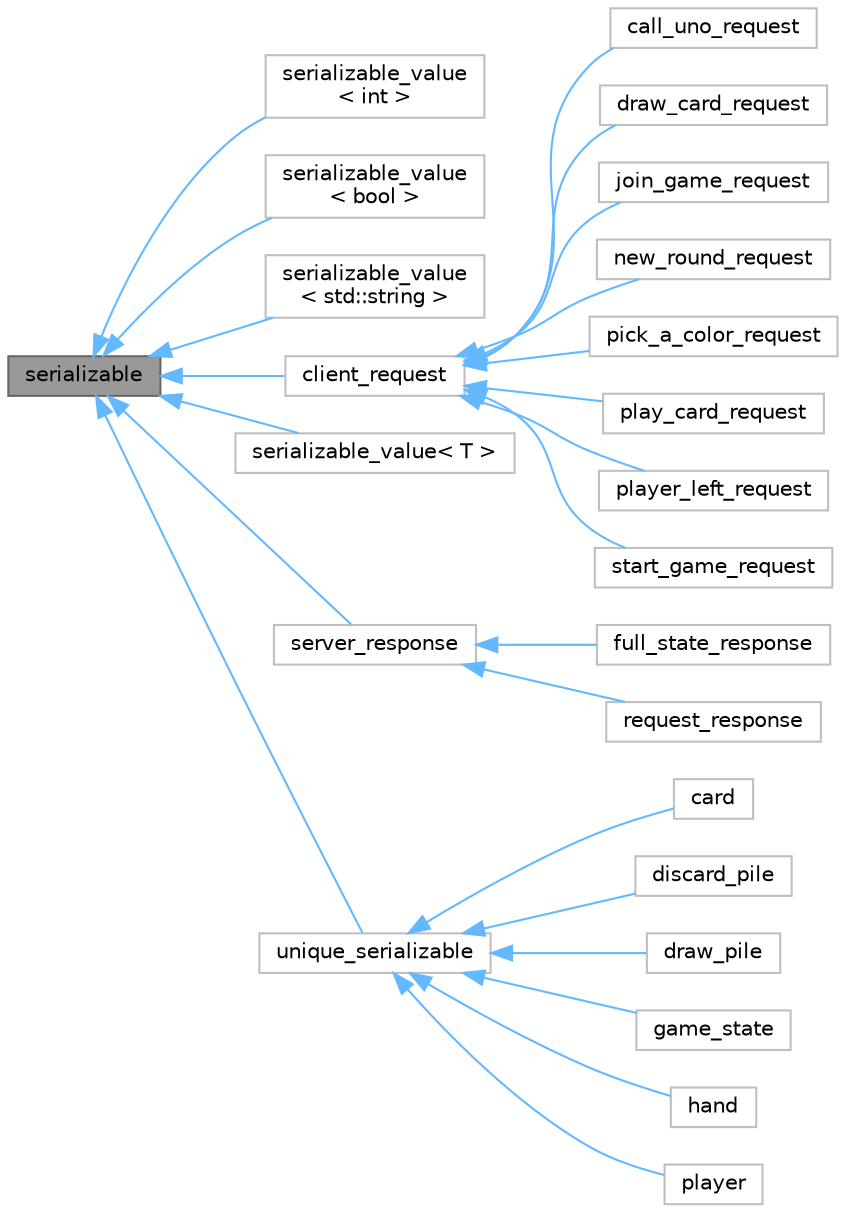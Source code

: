 digraph "serializable"
{
 // LATEX_PDF_SIZE
  bgcolor="transparent";
  edge [fontname=Helvetica,fontsize=10,labelfontname=Helvetica,labelfontsize=10];
  node [fontname=Helvetica,fontsize=10,shape=box,height=0.2,width=0.4];
  rankdir="LR";
  Node1 [id="Node000001",label="serializable",height=0.2,width=0.4,color="gray40", fillcolor="grey60", style="filled", fontcolor="black",tooltip=" "];
  Node1 -> Node2 [id="edge1_Node000001_Node000002",dir="back",color="steelblue1",style="solid",tooltip=" "];
  Node2 [id="Node000002",label="serializable_value\l\< int \>",height=0.2,width=0.4,color="grey75", fillcolor="white", style="filled",URL="$classserializable__value.html",tooltip=" "];
  Node1 -> Node3 [id="edge2_Node000001_Node000003",dir="back",color="steelblue1",style="solid",tooltip=" "];
  Node3 [id="Node000003",label="serializable_value\l\< bool \>",height=0.2,width=0.4,color="grey75", fillcolor="white", style="filled",URL="$classserializable__value.html",tooltip=" "];
  Node1 -> Node4 [id="edge3_Node000001_Node000004",dir="back",color="steelblue1",style="solid",tooltip=" "];
  Node4 [id="Node000004",label="serializable_value\l\< std::string \>",height=0.2,width=0.4,color="grey75", fillcolor="white", style="filled",URL="$classserializable__value.html",tooltip=" "];
  Node1 -> Node5 [id="edge4_Node000001_Node000005",dir="back",color="steelblue1",style="solid",tooltip=" "];
  Node5 [id="Node000005",label="client_request",height=0.2,width=0.4,color="grey75", fillcolor="white", style="filled",URL="$classclient__request.html",tooltip=" "];
  Node5 -> Node6 [id="edge5_Node000005_Node000006",dir="back",color="steelblue1",style="solid",tooltip=" "];
  Node6 [id="Node000006",label="call_uno_request",height=0.2,width=0.4,color="grey75", fillcolor="white", style="filled",URL="$classcall__uno__request.html",tooltip=" "];
  Node5 -> Node7 [id="edge6_Node000005_Node000007",dir="back",color="steelblue1",style="solid",tooltip=" "];
  Node7 [id="Node000007",label="draw_card_request",height=0.2,width=0.4,color="grey75", fillcolor="white", style="filled",URL="$classdraw__card__request.html",tooltip=" "];
  Node5 -> Node8 [id="edge7_Node000005_Node000008",dir="back",color="steelblue1",style="solid",tooltip=" "];
  Node8 [id="Node000008",label="join_game_request",height=0.2,width=0.4,color="grey75", fillcolor="white", style="filled",URL="$classjoin__game__request.html",tooltip=" "];
  Node5 -> Node9 [id="edge8_Node000005_Node000009",dir="back",color="steelblue1",style="solid",tooltip=" "];
  Node9 [id="Node000009",label="new_round_request",height=0.2,width=0.4,color="grey75", fillcolor="white", style="filled",URL="$classnew__round__request.html",tooltip=" "];
  Node5 -> Node10 [id="edge9_Node000005_Node000010",dir="back",color="steelblue1",style="solid",tooltip=" "];
  Node10 [id="Node000010",label="pick_a_color_request",height=0.2,width=0.4,color="grey75", fillcolor="white", style="filled",URL="$classpick__a__color__request.html",tooltip=" "];
  Node5 -> Node11 [id="edge10_Node000005_Node000011",dir="back",color="steelblue1",style="solid",tooltip=" "];
  Node11 [id="Node000011",label="play_card_request",height=0.2,width=0.4,color="grey75", fillcolor="white", style="filled",URL="$classplay__card__request.html",tooltip=" "];
  Node5 -> Node12 [id="edge11_Node000005_Node000012",dir="back",color="steelblue1",style="solid",tooltip=" "];
  Node12 [id="Node000012",label="player_left_request",height=0.2,width=0.4,color="grey75", fillcolor="white", style="filled",URL="$classplayer__left__request.html",tooltip=" "];
  Node5 -> Node13 [id="edge12_Node000005_Node000013",dir="back",color="steelblue1",style="solid",tooltip=" "];
  Node13 [id="Node000013",label="start_game_request",height=0.2,width=0.4,color="grey75", fillcolor="white", style="filled",URL="$classstart__game__request.html",tooltip=" "];
  Node1 -> Node14 [id="edge13_Node000001_Node000014",dir="back",color="steelblue1",style="solid",tooltip=" "];
  Node14 [id="Node000014",label="serializable_value\< T \>",height=0.2,width=0.4,color="grey75", fillcolor="white", style="filled",URL="$classserializable__value.html",tooltip=" "];
  Node1 -> Node15 [id="edge14_Node000001_Node000015",dir="back",color="steelblue1",style="solid",tooltip=" "];
  Node15 [id="Node000015",label="server_response",height=0.2,width=0.4,color="grey75", fillcolor="white", style="filled",URL="$classserver__response.html",tooltip=" "];
  Node15 -> Node16 [id="edge15_Node000015_Node000016",dir="back",color="steelblue1",style="solid",tooltip=" "];
  Node16 [id="Node000016",label="full_state_response",height=0.2,width=0.4,color="grey75", fillcolor="white", style="filled",URL="$classfull__state__response.html",tooltip=" "];
  Node15 -> Node17 [id="edge16_Node000015_Node000017",dir="back",color="steelblue1",style="solid",tooltip=" "];
  Node17 [id="Node000017",label="request_response",height=0.2,width=0.4,color="grey75", fillcolor="white", style="filled",URL="$classrequest__response.html",tooltip=" "];
  Node1 -> Node18 [id="edge17_Node000001_Node000018",dir="back",color="steelblue1",style="solid",tooltip=" "];
  Node18 [id="Node000018",label="unique_serializable",height=0.2,width=0.4,color="grey75", fillcolor="white", style="filled",URL="$classunique__serializable.html",tooltip=" "];
  Node18 -> Node19 [id="edge18_Node000018_Node000019",dir="back",color="steelblue1",style="solid",tooltip=" "];
  Node19 [id="Node000019",label="card",height=0.2,width=0.4,color="grey75", fillcolor="white", style="filled",URL="$classcard.html",tooltip=" "];
  Node18 -> Node20 [id="edge19_Node000018_Node000020",dir="back",color="steelblue1",style="solid",tooltip=" "];
  Node20 [id="Node000020",label="discard_pile",height=0.2,width=0.4,color="grey75", fillcolor="white", style="filled",URL="$classdiscard__pile.html",tooltip=" "];
  Node18 -> Node21 [id="edge20_Node000018_Node000021",dir="back",color="steelblue1",style="solid",tooltip=" "];
  Node21 [id="Node000021",label="draw_pile",height=0.2,width=0.4,color="grey75", fillcolor="white", style="filled",URL="$classdraw__pile.html",tooltip=" "];
  Node18 -> Node22 [id="edge21_Node000018_Node000022",dir="back",color="steelblue1",style="solid",tooltip=" "];
  Node22 [id="Node000022",label="game_state",height=0.2,width=0.4,color="grey75", fillcolor="white", style="filled",URL="$classgame__state.html",tooltip=" "];
  Node18 -> Node23 [id="edge22_Node000018_Node000023",dir="back",color="steelblue1",style="solid",tooltip=" "];
  Node23 [id="Node000023",label="hand",height=0.2,width=0.4,color="grey75", fillcolor="white", style="filled",URL="$classhand.html",tooltip=" "];
  Node18 -> Node24 [id="edge23_Node000018_Node000024",dir="back",color="steelblue1",style="solid",tooltip=" "];
  Node24 [id="Node000024",label="player",height=0.2,width=0.4,color="grey75", fillcolor="white", style="filled",URL="$classplayer.html",tooltip=" "];
}
